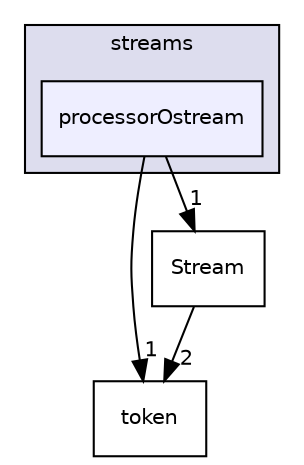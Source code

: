 digraph "src/phasicFlow/streams/processorOstream" {
  compound=true
  node [ fontsize="10", fontname="Helvetica"];
  edge [ labelfontsize="10", labelfontname="Helvetica"];
  subgraph clusterdir_b13948a90891cb8a59f39ab8c50a8102 {
    graph [ bgcolor="#ddddee", pencolor="black", label="streams" fontname="Helvetica", fontsize="10", URL="dir_b13948a90891cb8a59f39ab8c50a8102.html"]
  dir_bf50eff7be55291677ce2b248e5c886a [shape=box, label="processorOstream", style="filled", fillcolor="#eeeeff", pencolor="black", URL="dir_bf50eff7be55291677ce2b248e5c886a.html"];
  }
  dir_0be52b0d2f0bba84a72d3e4c1b25399f [shape=box label="token" URL="dir_0be52b0d2f0bba84a72d3e4c1b25399f.html"];
  dir_7b330c61a9c831e500520a1387f6b9d0 [shape=box label="Stream" URL="dir_7b330c61a9c831e500520a1387f6b9d0.html"];
  dir_7b330c61a9c831e500520a1387f6b9d0->dir_0be52b0d2f0bba84a72d3e4c1b25399f [headlabel="2", labeldistance=1.5 headhref="dir_000137_000138.html"];
  dir_bf50eff7be55291677ce2b248e5c886a->dir_0be52b0d2f0bba84a72d3e4c1b25399f [headlabel="1", labeldistance=1.5 headhref="dir_000136_000138.html"];
  dir_bf50eff7be55291677ce2b248e5c886a->dir_7b330c61a9c831e500520a1387f6b9d0 [headlabel="1", labeldistance=1.5 headhref="dir_000136_000137.html"];
}
